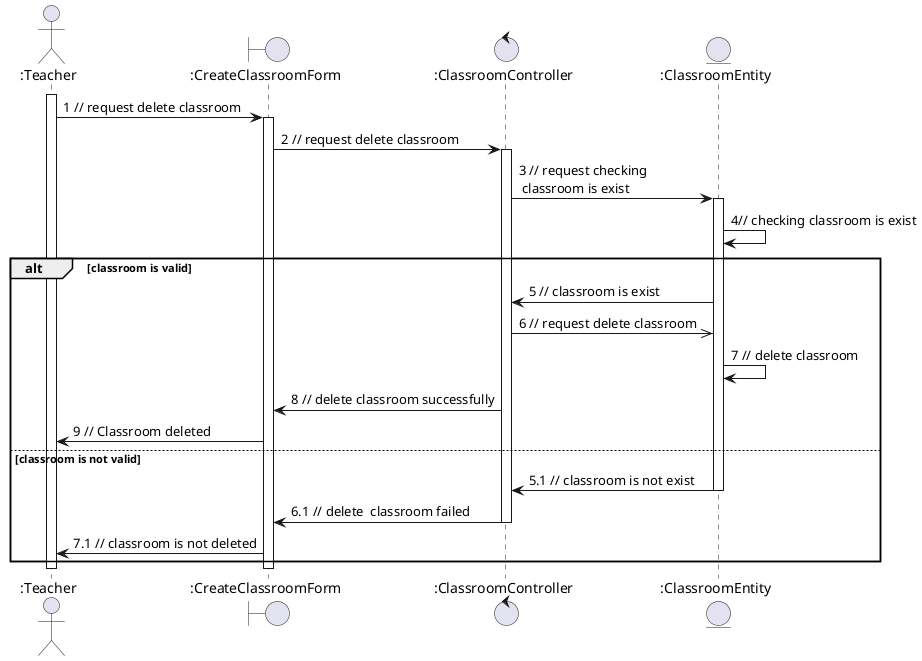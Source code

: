 @startuml deleteClass

actor ":Teacher"
boundary ":CreateClassroomForm"
control ":ClassroomController"
entity ":ClassroomEntity"

activate ":Teacher"
":Teacher" -> ":CreateClassroomForm": 1 // request delete classroom
activate ":CreateClassroomForm"
":CreateClassroomForm" -> ":ClassroomController": 2 // request delete classroom
activate ":ClassroomController"
":ClassroomController" -> ":ClassroomEntity": 3 // request checking \n classroom is exist
activate ":ClassroomEntity"
":ClassroomEntity" -> ":ClassroomEntity": 4// checking classroom is exist
alt classroom is valid
    ":ClassroomEntity" -> ":ClassroomController": 5 // classroom is exist 
    ":ClassroomController" ->> ":ClassroomEntity": 6 // request delete classroom
    ":ClassroomEntity" -> ":ClassroomEntity": 7 // delete classroom 
    ":ClassroomController" -> ":CreateClassroomForm": 8 // delete classroom successfully
    ":CreateClassroomForm" -> ":Teacher": 9 // Classroom deleted
else classroom is not valid
    ":ClassroomEntity" -> ":ClassroomController": 5.1 // classroom is not exist
    deactivate ":ClassroomEntity"
    ":ClassroomController" -> ":CreateClassroomForm": 6.1 // delete  classroom failed
    deactivate ":ClassroomController"
    ":CreateClassroomForm" -> ":Teacher": 7.1 // classroom is not deleted
end

deactivate ":CreateClassroomForm"
deactivate ":Teacher"

@enduml